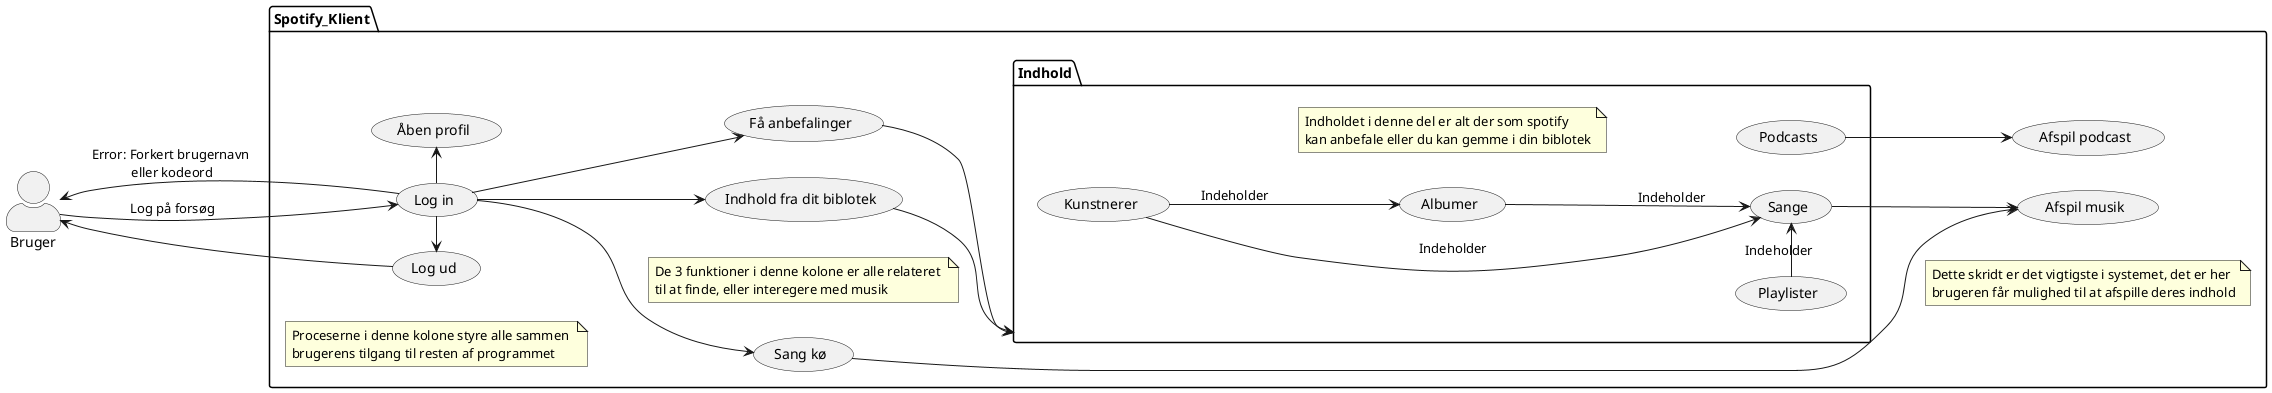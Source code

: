 @startuml usecases

set separator ::

skinparam actorStyle awesome

left to right direction

actor Bruger as bruger

package Spotify_Klient {
    usecase "Log in" as login

    usecase "Afspil musik" as afspil
    usecase "Afspil podcast" as afspilPodcast

    note "Dette skridt er det vigtigste i systemet, det er her \nbrugeren får mulighed til at afspille deres indhold" as n4

    usecase "Få anbefalinger" as anbefal

    usecase "Indhold fra dit biblotek" as biblotek

    note "De 3 funktioner i denne kolone er alle relateret \ntil at finde, eller interegere med musik" as n2

    package Indhold as indhold {
        usecase "Sange" as sang
        usecase "Albumer" as album
        usecase "Kunstnerer" as kunstner
        usecase "Playlister" as playliste
        usecase "Podcasts" as podcast

        note "Indholdet i denne del er alt der som spotify \nkan anbefale eller du kan gemme i din biblotek" as n1
    }

    usecase "Sang kø" as kø

    usecase "Log ud" as logud
    usecase "Åben profil" as profil

    note "Proceserne i denne kolone styre alle sammen \nbrugerens tilgang til resten af programmet" as n3
}

login -up-> bruger : Error: Forkert brugernavn \neller kodeord
bruger --> login : Log på forsøg
login --> kø

login --> biblotek
biblotek -down-> indhold

album --> sang : Indeholder
kunstner -down-> album : Indeholder
kunstner -down-> sang : Indeholder
playliste -right-> sang : Indeholder

sang -down-> afspil
kø --> afspil

podcast -down-> afspilPodcast

login --> anbefal
anbefal -down-> indhold

login -left-> logud
login -right-> profil

logud --> bruger

afspil -[hidden] afspilPodcast
album -[hidden]-> podcast

kunstner -[hidden]-> n1
n1 -[hidden]-> podcast

kø -[hidden] n2
n2 -[hidden] biblotek

n3 -[hidden] profil

n4 -[hidden] afspilPodcast

@enduml